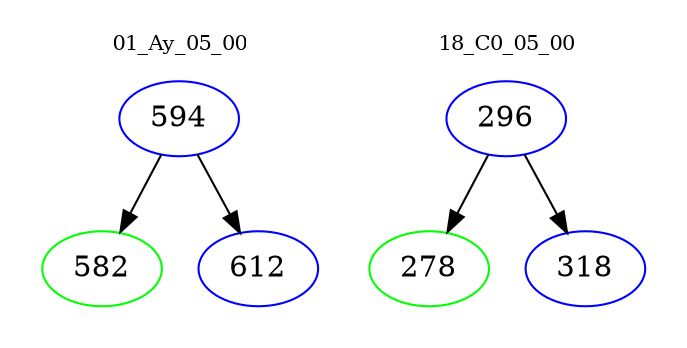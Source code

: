 digraph{
subgraph cluster_0 {
color = white
label = "01_Ay_05_00";
fontsize=10;
T0_594 [label="594", color="blue"]
T0_594 -> T0_582 [color="black"]
T0_582 [label="582", color="green"]
T0_594 -> T0_612 [color="black"]
T0_612 [label="612", color="blue"]
}
subgraph cluster_1 {
color = white
label = "18_C0_05_00";
fontsize=10;
T1_296 [label="296", color="blue"]
T1_296 -> T1_278 [color="black"]
T1_278 [label="278", color="green"]
T1_296 -> T1_318 [color="black"]
T1_318 [label="318", color="blue"]
}
}
